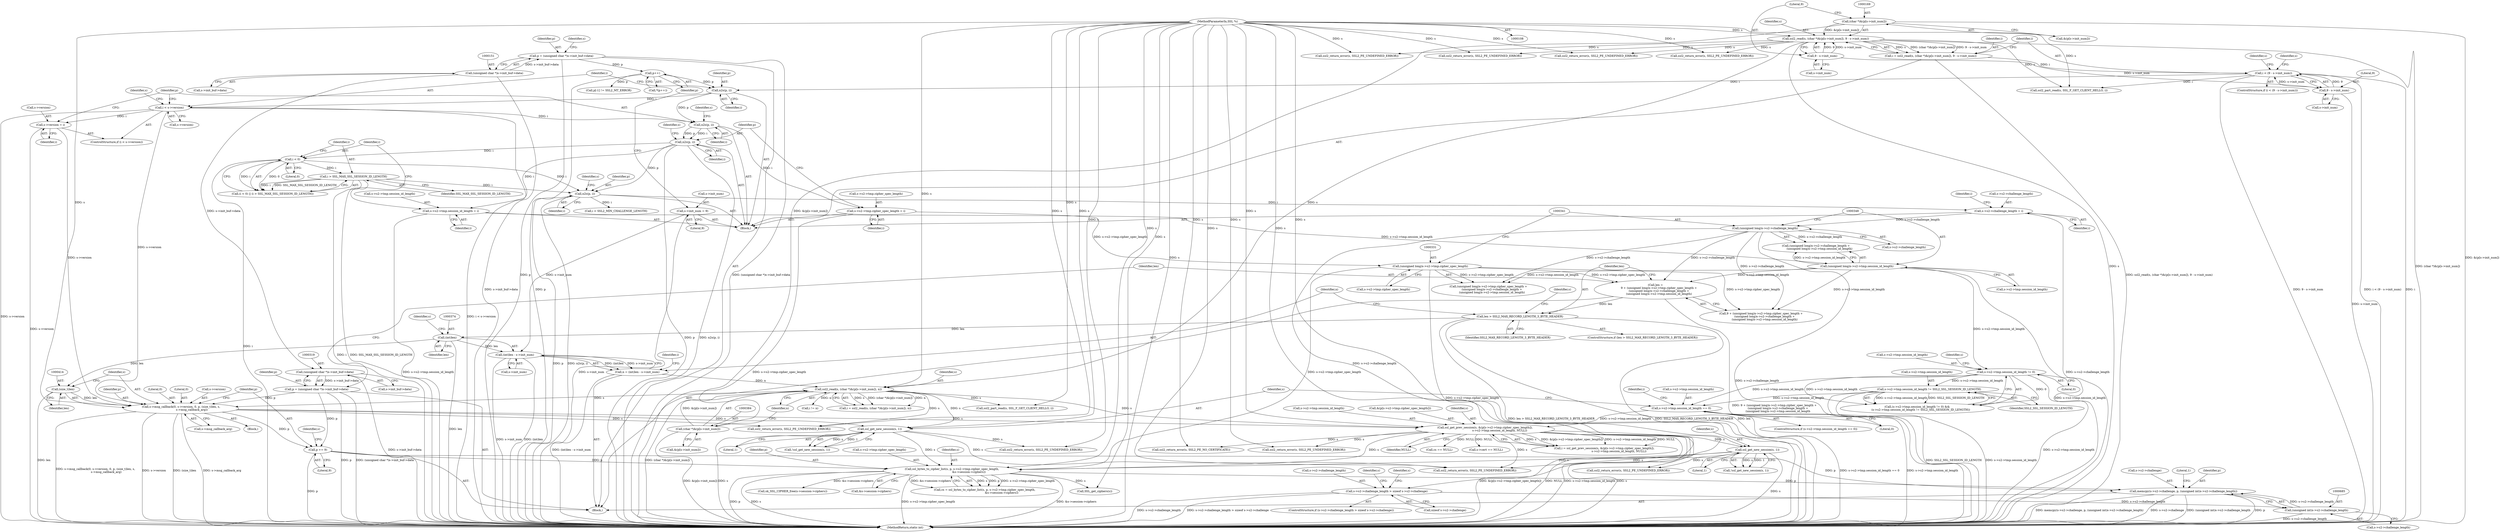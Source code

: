 digraph "0_openssl_d81a1600588b726c2bdccda7efad3cc7a87d6245@API" {
"1000677" [label="(Call,memcpy(s->s2->challenge, p, (unsigned int)s->s2->challenge_length))"];
"1000561" [label="(Call,ssl_bytes_to_cipher_list(s, p, s->s2->tmp.cipher_spec_length,\n                                      &s->session->ciphers))"];
"1000466" [label="(Call,ssl_get_new_session(s, 1))"];
"1000406" [label="(Call,s->msg_callback(0, s->version, 0, p, (size_t)len, s,\n                        s->msg_callback_arg))"];
"1000236" [label="(Call,s->version = i)"];
"1000231" [label="(Call,i < s->version)"];
"1000227" [label="(Call,n2s(p, i))"];
"1000202" [label="(Call,p++)"];
"1000148" [label="(Call,p = (unsigned char *)s->init_buf->data)"];
"1000150" [label="(Call,(unsigned char *)s->init_buf->data)"];
"1000182" [label="(Call,i < (9 - s->init_num))"];
"1000164" [label="(Call,i = ssl2_read(s, (char *)&(p[s->init_num]), 9 - s->init_num))"];
"1000166" [label="(Call,ssl2_read(s, (char *)&(p[s->init_num]), 9 - s->init_num))"];
"1000109" [label="(MethodParameterIn,SSL *s)"];
"1000168" [label="(Call,(char *)&(p[s->init_num]))"];
"1000176" [label="(Call,9 - s->init_num)"];
"1000184" [label="(Call,9 - s->init_num)"];
"1000316" [label="(Call,p = (unsigned char *)s->init_buf->data)"];
"1000318" [label="(Call,(unsigned char *)s->init_buf->data)"];
"1000413" [label="(Call,(size_t)len)"];
"1000373" [label="(Call,(int)len)"];
"1000357" [label="(Call,len > SSL2_MAX_RECORD_LENGTH_3_BYTE_HEADER)"];
"1000325" [label="(Call,len =\n        9 + (unsigned long)s->s2->tmp.cipher_spec_length +\n        (unsigned long)s->s2->challenge_length +\n        (unsigned long)s->s2->tmp.session_id_length)"];
"1000330" [label="(Call,(unsigned long)s->s2->tmp.cipher_spec_length)"];
"1000244" [label="(Call,s->s2->tmp.cipher_spec_length = i)"];
"1000241" [label="(Call,n2s(p, i))"];
"1000340" [label="(Call,(unsigned long)s->s2->challenge_length)"];
"1000286" [label="(Call,s->s2->challenge_length = i)"];
"1000283" [label="(Call,n2s(p, i))"];
"1000253" [label="(Call,n2s(p, i))"];
"1000267" [label="(Call,i < 0)"];
"1000270" [label="(Call,i > SSL_MAX_SSL_SESSION_ID_LENGTH)"];
"1000347" [label="(Call,(unsigned long)s->s2->tmp.session_id_length)"];
"1000256" [label="(Call,s->s2->tmp.session_id_length = i)"];
"1000381" [label="(Call,ssl2_read(s, (char *)&(p[s->init_num]), n))"];
"1000383" [label="(Call,(char *)&(p[s->init_num]))"];
"1000370" [label="(Call,n = (int)len - s->init_num)"];
"1000372" [label="(Call,(int)len - s->init_num)"];
"1000194" [label="(Call,s->init_num = 9)"];
"1000543" [label="(Call,ssl_get_new_session(s, 1))"];
"1000480" [label="(Call,ssl_get_prev_session(s, &(p[s->s2->tmp.cipher_spec_length]),\n                                 s->s2->tmp.session_id_length, NULL))"];
"1000454" [label="(Call,s->s2->tmp.session_id_length == 0)"];
"1000425" [label="(Call,s->s2->tmp.session_id_length != 0)"];
"1000434" [label="(Call,s->s2->tmp.session_id_length != SSL2_SSL_SESSION_ID_LENGTH)"];
"1000420" [label="(Call,p += 9)"];
"1000684" [label="(Call,(unsigned int)s->s2->challenge_length)"];
"1000655" [label="(Call,s->s2->challenge_length > sizeof s->s2->challenge)"];
"1000641" [label="(Call,sk_SSL_CIPHER_free(s->session->ciphers))"];
"1000465" [label="(Call,!ssl_get_new_session(s, 1))"];
"1000381" [label="(Call,ssl2_read(s, (char *)&(p[s->init_num]), n))"];
"1000668" [label="(Call,ssl2_return_error(s, SSL2_PE_UNDEFINED_ERROR))"];
"1000244" [label="(Call,s->s2->tmp.cipher_spec_length = i)"];
"1000296" [label="(Identifier,i)"];
"1000228" [label="(Identifier,p)"];
"1000195" [label="(Call,s->init_num)"];
"1000272" [label="(Identifier,SSL_MAX_SSL_SESSION_ID_LENGTH)"];
"1000481" [label="(Identifier,s)"];
"1000468" [label="(Literal,1)"];
"1000330" [label="(Call,(unsigned long)s->s2->tmp.cipher_spec_length)"];
"1000692" [label="(Literal,1)"];
"1000462" [label="(Literal,0)"];
"1000267" [label="(Call,i < 0)"];
"1000266" [label="(Call,(i < 0) || (i > SSL_MAX_SSL_SESSION_ID_LENGTH))"];
"1000177" [label="(Literal,9)"];
"1000422" [label="(Literal,9)"];
"1000150" [label="(Call,(unsigned char *)s->init_buf->data)"];
"1000478" [label="(Call,i = ssl_get_prev_session(s, &(p[s->s2->tmp.cipher_spec_length]),\n                                 s->s2->tmp.session_id_length, NULL))"];
"1000411" [label="(Literal,0)"];
"1000317" [label="(Identifier,p)"];
"1000571" [label="(Call,&s->session->ciphers)"];
"1000257" [label="(Call,s->s2->tmp.session_id_length)"];
"1000370" [label="(Call,n = (int)len - s->init_num)"];
"1000198" [label="(Literal,9)"];
"1000413" [label="(Call,(size_t)len)"];
"1000340" [label="(Call,(unsigned long)s->s2->challenge_length)"];
"1000342" [label="(Call,s->s2->challenge_length)"];
"1000241" [label="(Call,n2s(p, i))"];
"1000318" [label="(Call,(unsigned char *)s->init_buf->data)"];
"1000236" [label="(Call,s->version = i)"];
"1000393" [label="(Call,i != n)"];
"1000544" [label="(Identifier,s)"];
"1000543" [label="(Call,ssl_get_new_session(s, 1))"];
"1000684" [label="(Call,(unsigned int)s->s2->challenge_length)"];
"1000166" [label="(Call,ssl2_read(s, (char *)&(p[s->init_num]), 9 - s->init_num))"];
"1000181" [label="(ControlStructure,if (i < (9 - s->init_num)))"];
"1000302" [label="(Call,ssl2_return_error(s, SSL2_PE_UNDEFINED_ERROR))"];
"1000455" [label="(Call,s->s2->tmp.session_id_length)"];
"1000182" [label="(Call,i < (9 - s->init_num))"];
"1000385" [label="(Call,&(p[s->init_num]))"];
"1000194" [label="(Call,s->init_num = 9)"];
"1000424" [label="(Call,(s->s2->tmp.session_id_length != 0) &&\n        (s->s2->tmp.session_id_length != SSL2_SSL_SESSION_ID_LENGTH))"];
"1000578" [label="(Call,cs == NULL)"];
"1000320" [label="(Call,s->init_buf->data)"];
"1000391" [label="(Identifier,n)"];
"1000661" [label="(Call,sizeof s->s2->challenge)"];
"1000699" [label="(MethodReturn,static int)"];
"1000183" [label="(Identifier,i)"];
"1000669" [label="(Identifier,s)"];
"1000417" [label="(Call,s->msg_callback_arg)"];
"1000408" [label="(Call,s->version)"];
"1000242" [label="(Identifier,p)"];
"1000163" [label="(Block,)"];
"1000405" [label="(Block,)"];
"1000375" [label="(Identifier,len)"];
"1000203" [label="(Identifier,p)"];
"1000325" [label="(Call,len =\n        9 + (unsigned long)s->s2->tmp.cipher_spec_length +\n        (unsigned long)s->s2->challenge_length +\n        (unsigned long)s->s2->tmp.session_id_length)"];
"1000176" [label="(Call,9 - s->init_num)"];
"1000284" [label="(Identifier,p)"];
"1000233" [label="(Call,s->version)"];
"1000232" [label="(Identifier,i)"];
"1000240" [label="(Identifier,i)"];
"1000185" [label="(Literal,9)"];
"1000415" [label="(Identifier,len)"];
"1000260" [label="(Identifier,s)"];
"1000229" [label="(Identifier,i)"];
"1000252" [label="(Identifier,i)"];
"1000274" [label="(Call,ssl2_return_error(s, SSL2_PE_UNDEFINED_ERROR))"];
"1000442" [label="(Identifier,SSL2_SSL_SESSION_ID_LENGTH)"];
"1000683" [label="(Identifier,p)"];
"1000376" [label="(Call,s->init_num)"];
"1000470" [label="(Call,ssl2_return_error(s, SSL2_PE_UNDEFINED_ERROR))"];
"1000532" [label="(Call,ssl2_return_error(s, SSL2_PE_NO_CERTIFICATE))"];
"1000542" [label="(Call,!ssl_get_new_session(s, 1))"];
"1000152" [label="(Call,s->init_buf->data)"];
"1000207" [label="(Call,p[-1] != SSL2_MT_ERROR)"];
"1000238" [label="(Identifier,s)"];
"1000678" [label="(Call,s->s2->challenge)"];
"1000214" [label="(Call,ssl2_return_error(s, SSL2_PE_UNDEFINED_ERROR))"];
"1000285" [label="(Identifier,i)"];
"1000295" [label="(Call,i < SSL2_MIN_CHALLENGE_LENGTH)"];
"1000269" [label="(Literal,0)"];
"1000191" [label="(Identifier,s)"];
"1000255" [label="(Identifier,i)"];
"1000256" [label="(Call,s->s2->tmp.session_id_length = i)"];
"1000499" [label="(Identifier,NULL)"];
"1000416" [label="(Identifier,s)"];
"1000584" [label="(Call,SSL_get_ciphers(s))"];
"1000426" [label="(Call,s->s2->tmp.session_id_length)"];
"1000327" [label="(Call,9 + (unsigned long)s->s2->tmp.cipher_spec_length +\n        (unsigned long)s->s2->challenge_length +\n        (unsigned long)s->s2->tmp.session_id_length)"];
"1000438" [label="(Identifier,s)"];
"1000654" [label="(ControlStructure,if (s->s2->challenge_length > sizeof s->s2->challenge))"];
"1000563" [label="(Identifier,p)"];
"1000373" [label="(Call,(int)len)"];
"1000656" [label="(Call,s->s2->challenge_length)"];
"1000283" [label="(Call,n2s(p, i))"];
"1000237" [label="(Call,s->version)"];
"1000268" [label="(Identifier,i)"];
"1000110" [label="(Block,)"];
"1000412" [label="(Identifier,p)"];
"1000545" [label="(Literal,1)"];
"1000559" [label="(Call,cs = ssl_bytes_to_cipher_list(s, p, s->s2->tmp.cipher_spec_length,\n                                      &s->session->ciphers))"];
"1000466" [label="(Call,ssl_get_new_session(s, 1))"];
"1000170" [label="(Call,&(p[s->init_num]))"];
"1000253" [label="(Call,n2s(p, i))"];
"1000270" [label="(Call,i > SSL_MAX_SSL_SESSION_ID_LENGTH)"];
"1000421" [label="(Identifier,p)"];
"1000164" [label="(Call,i = ssl2_read(s, (char *)&(p[s->init_num]), 9 - s->init_num))"];
"1000254" [label="(Identifier,p)"];
"1000397" [label="(Call,ssl2_part_read(s, SSL_F_GET_CLIENT_HELLO, i))"];
"1000347" [label="(Call,(unsigned long)s->s2->tmp.session_id_length)"];
"1000383" [label="(Call,(char *)&(p[s->init_num]))"];
"1000357" [label="(Call,len > SSL2_MAX_RECORD_LENGTH_3_BYTE_HEADER)"];
"1000356" [label="(ControlStructure,if (len > SSL2_MAX_RECORD_LENGTH_3_BYTE_HEADER))"];
"1000349" [label="(Call,s->s2->tmp.session_id_length)"];
"1000165" [label="(Identifier,i)"];
"1000382" [label="(Identifier,s)"];
"1000202" [label="(Call,p++)"];
"1000287" [label="(Call,s->s2->challenge_length)"];
"1000425" [label="(Call,s->s2->tmp.session_id_length != 0)"];
"1000407" [label="(Literal,0)"];
"1000149" [label="(Identifier,p)"];
"1000371" [label="(Identifier,n)"];
"1000339" [label="(Call,(unsigned long)s->s2->challenge_length +\n        (unsigned long)s->s2->tmp.session_id_length)"];
"1000492" [label="(Call,s->s2->tmp.session_id_length)"];
"1000564" [label="(Call,s->s2->tmp.cipher_spec_length)"];
"1000326" [label="(Identifier,len)"];
"1000547" [label="(Call,ssl2_return_error(s, SSL2_PE_UNDEFINED_ERROR))"];
"1000479" [label="(Identifier,i)"];
"1000196" [label="(Identifier,s)"];
"1000433" [label="(Literal,0)"];
"1000231" [label="(Call,i < s->version)"];
"1000329" [label="(Call,(unsigned long)s->s2->tmp.cipher_spec_length +\n        (unsigned long)s->s2->challenge_length +\n        (unsigned long)s->s2->tmp.session_id_length)"];
"1000167" [label="(Identifier,s)"];
"1000248" [label="(Identifier,s)"];
"1000562" [label="(Identifier,s)"];
"1000148" [label="(Call,p = (unsigned char *)s->init_buf->data)"];
"1000286" [label="(Call,s->s2->challenge_length = i)"];
"1000289" [label="(Identifier,s)"];
"1000380" [label="(Identifier,i)"];
"1000454" [label="(Call,s->s2->tmp.session_id_length == 0)"];
"1000243" [label="(Identifier,i)"];
"1000361" [label="(Call,ssl2_return_error(s, SSL2_PE_UNDEFINED_ERROR))"];
"1000109" [label="(MethodParameterIn,SSL *s)"];
"1000190" [label="(Call,ssl2_part_read(s, SSL_F_GET_CLIENT_HELLO, i))"];
"1000372" [label="(Call,(int)len - s->init_num)"];
"1000480" [label="(Call,ssl_get_prev_session(s, &(p[s->s2->tmp.cipher_spec_length]),\n                                 s->s2->tmp.session_id_length, NULL))"];
"1000680" [label="(Identifier,s)"];
"1000526" [label="(Call,s->cert == NULL)"];
"1000168" [label="(Call,(char *)&(p[s->init_num]))"];
"1000316" [label="(Call,p = (unsigned char *)s->init_buf->data)"];
"1000227" [label="(Call,n2s(p, i))"];
"1000186" [label="(Call,s->init_num)"];
"1000359" [label="(Identifier,SSL2_MAX_RECORD_LENGTH_3_BYTE_HEADER)"];
"1000332" [label="(Call,s->s2->tmp.cipher_spec_length)"];
"1000467" [label="(Identifier,s)"];
"1000160" [label="(Identifier,s)"];
"1000517" [label="(Call,ssl2_return_error(s, SSL2_PE_UNDEFINED_ERROR))"];
"1000406" [label="(Call,s->msg_callback(0, s->version, 0, p, (size_t)len, s,\n                        s->msg_callback_arg))"];
"1000377" [label="(Identifier,s)"];
"1000655" [label="(Call,s->s2->challenge_length > sizeof s->s2->challenge)"];
"1000230" [label="(ControlStructure,if (i < s->version))"];
"1000184" [label="(Call,9 - s->init_num)"];
"1000429" [label="(Identifier,s)"];
"1000271" [label="(Identifier,i)"];
"1000292" [label="(Identifier,i)"];
"1000201" [label="(Call,*(p++))"];
"1000178" [label="(Call,s->init_num)"];
"1000561" [label="(Call,ssl_bytes_to_cipher_list(s, p, s->s2->tmp.cipher_spec_length,\n                                      &s->session->ciphers))"];
"1000420" [label="(Call,p += 9)"];
"1000677" [label="(Call,memcpy(s->s2->challenge, p, (unsigned int)s->s2->challenge_length))"];
"1000453" [label="(ControlStructure,if (s->s2->tmp.session_id_length == 0))"];
"1000482" [label="(Call,&(p[s->s2->tmp.cipher_spec_length]))"];
"1000264" [label="(Identifier,i)"];
"1000444" [label="(Call,ssl2_return_error(s, SSL2_PE_UNDEFINED_ERROR))"];
"1000245" [label="(Call,s->s2->tmp.cipher_spec_length)"];
"1000686" [label="(Call,s->s2->challenge_length)"];
"1000434" [label="(Call,s->s2->tmp.session_id_length != SSL2_SSL_SESSION_ID_LENGTH)"];
"1000435" [label="(Call,s->s2->tmp.session_id_length)"];
"1000379" [label="(Call,i = ssl2_read(s, (char *)&(p[s->init_num]), n))"];
"1000362" [label="(Identifier,s)"];
"1000358" [label="(Identifier,len)"];
"1000677" -> "1000110"  [label="AST: "];
"1000677" -> "1000684"  [label="CFG: "];
"1000678" -> "1000677"  [label="AST: "];
"1000683" -> "1000677"  [label="AST: "];
"1000684" -> "1000677"  [label="AST: "];
"1000692" -> "1000677"  [label="CFG: "];
"1000677" -> "1000699"  [label="DDG: memcpy(s->s2->challenge, p, (unsigned int)s->s2->challenge_length)"];
"1000677" -> "1000699"  [label="DDG: s->s2->challenge"];
"1000677" -> "1000699"  [label="DDG: (unsigned int)s->s2->challenge_length"];
"1000677" -> "1000699"  [label="DDG: p"];
"1000561" -> "1000677"  [label="DDG: p"];
"1000420" -> "1000677"  [label="DDG: p"];
"1000684" -> "1000677"  [label="DDG: s->s2->challenge_length"];
"1000561" -> "1000559"  [label="AST: "];
"1000561" -> "1000571"  [label="CFG: "];
"1000562" -> "1000561"  [label="AST: "];
"1000563" -> "1000561"  [label="AST: "];
"1000564" -> "1000561"  [label="AST: "];
"1000571" -> "1000561"  [label="AST: "];
"1000559" -> "1000561"  [label="CFG: "];
"1000561" -> "1000699"  [label="DDG: &s->session->ciphers"];
"1000561" -> "1000699"  [label="DDG: p"];
"1000561" -> "1000699"  [label="DDG: s"];
"1000561" -> "1000699"  [label="DDG: s->s2->tmp.cipher_spec_length"];
"1000561" -> "1000559"  [label="DDG: s"];
"1000561" -> "1000559"  [label="DDG: p"];
"1000561" -> "1000559"  [label="DDG: s->s2->tmp.cipher_spec_length"];
"1000561" -> "1000559"  [label="DDG: &s->session->ciphers"];
"1000466" -> "1000561"  [label="DDG: s"];
"1000543" -> "1000561"  [label="DDG: s"];
"1000480" -> "1000561"  [label="DDG: s"];
"1000109" -> "1000561"  [label="DDG: s"];
"1000420" -> "1000561"  [label="DDG: p"];
"1000330" -> "1000561"  [label="DDG: s->s2->tmp.cipher_spec_length"];
"1000561" -> "1000584"  [label="DDG: s"];
"1000561" -> "1000641"  [label="DDG: &s->session->ciphers"];
"1000466" -> "1000465"  [label="AST: "];
"1000466" -> "1000468"  [label="CFG: "];
"1000467" -> "1000466"  [label="AST: "];
"1000468" -> "1000466"  [label="AST: "];
"1000465" -> "1000466"  [label="CFG: "];
"1000466" -> "1000699"  [label="DDG: s"];
"1000466" -> "1000465"  [label="DDG: s"];
"1000466" -> "1000465"  [label="DDG: 1"];
"1000406" -> "1000466"  [label="DDG: s"];
"1000381" -> "1000466"  [label="DDG: s"];
"1000109" -> "1000466"  [label="DDG: s"];
"1000466" -> "1000470"  [label="DDG: s"];
"1000466" -> "1000668"  [label="DDG: s"];
"1000406" -> "1000405"  [label="AST: "];
"1000406" -> "1000417"  [label="CFG: "];
"1000407" -> "1000406"  [label="AST: "];
"1000408" -> "1000406"  [label="AST: "];
"1000411" -> "1000406"  [label="AST: "];
"1000412" -> "1000406"  [label="AST: "];
"1000413" -> "1000406"  [label="AST: "];
"1000416" -> "1000406"  [label="AST: "];
"1000417" -> "1000406"  [label="AST: "];
"1000421" -> "1000406"  [label="CFG: "];
"1000406" -> "1000699"  [label="DDG: s->version"];
"1000406" -> "1000699"  [label="DDG: (size_t)len"];
"1000406" -> "1000699"  [label="DDG: s->msg_callback_arg"];
"1000406" -> "1000699"  [label="DDG: s->msg_callback(0, s->version, 0, p, (size_t)len, s,\n                        s->msg_callback_arg)"];
"1000236" -> "1000406"  [label="DDG: s->version"];
"1000231" -> "1000406"  [label="DDG: s->version"];
"1000316" -> "1000406"  [label="DDG: p"];
"1000413" -> "1000406"  [label="DDG: len"];
"1000381" -> "1000406"  [label="DDG: s"];
"1000109" -> "1000406"  [label="DDG: s"];
"1000406" -> "1000420"  [label="DDG: p"];
"1000406" -> "1000444"  [label="DDG: s"];
"1000406" -> "1000480"  [label="DDG: s"];
"1000236" -> "1000230"  [label="AST: "];
"1000236" -> "1000240"  [label="CFG: "];
"1000237" -> "1000236"  [label="AST: "];
"1000240" -> "1000236"  [label="AST: "];
"1000242" -> "1000236"  [label="CFG: "];
"1000236" -> "1000699"  [label="DDG: s->version"];
"1000231" -> "1000236"  [label="DDG: i"];
"1000231" -> "1000230"  [label="AST: "];
"1000231" -> "1000233"  [label="CFG: "];
"1000232" -> "1000231"  [label="AST: "];
"1000233" -> "1000231"  [label="AST: "];
"1000238" -> "1000231"  [label="CFG: "];
"1000242" -> "1000231"  [label="CFG: "];
"1000231" -> "1000699"  [label="DDG: s->version"];
"1000231" -> "1000699"  [label="DDG: i < s->version"];
"1000227" -> "1000231"  [label="DDG: i"];
"1000231" -> "1000241"  [label="DDG: i"];
"1000227" -> "1000163"  [label="AST: "];
"1000227" -> "1000229"  [label="CFG: "];
"1000228" -> "1000227"  [label="AST: "];
"1000229" -> "1000227"  [label="AST: "];
"1000232" -> "1000227"  [label="CFG: "];
"1000202" -> "1000227"  [label="DDG: p"];
"1000182" -> "1000227"  [label="DDG: i"];
"1000227" -> "1000241"  [label="DDG: p"];
"1000202" -> "1000201"  [label="AST: "];
"1000202" -> "1000203"  [label="CFG: "];
"1000203" -> "1000202"  [label="AST: "];
"1000201" -> "1000202"  [label="CFG: "];
"1000202" -> "1000699"  [label="DDG: p"];
"1000148" -> "1000202"  [label="DDG: p"];
"1000202" -> "1000207"  [label="DDG: p"];
"1000148" -> "1000110"  [label="AST: "];
"1000148" -> "1000150"  [label="CFG: "];
"1000149" -> "1000148"  [label="AST: "];
"1000150" -> "1000148"  [label="AST: "];
"1000160" -> "1000148"  [label="CFG: "];
"1000148" -> "1000699"  [label="DDG: p"];
"1000148" -> "1000699"  [label="DDG: (unsigned char *)s->init_buf->data"];
"1000150" -> "1000148"  [label="DDG: s->init_buf->data"];
"1000150" -> "1000152"  [label="CFG: "];
"1000151" -> "1000150"  [label="AST: "];
"1000152" -> "1000150"  [label="AST: "];
"1000150" -> "1000699"  [label="DDG: s->init_buf->data"];
"1000150" -> "1000318"  [label="DDG: s->init_buf->data"];
"1000182" -> "1000181"  [label="AST: "];
"1000182" -> "1000184"  [label="CFG: "];
"1000183" -> "1000182"  [label="AST: "];
"1000184" -> "1000182"  [label="AST: "];
"1000191" -> "1000182"  [label="CFG: "];
"1000196" -> "1000182"  [label="CFG: "];
"1000182" -> "1000699"  [label="DDG: i < (9 - s->init_num)"];
"1000182" -> "1000699"  [label="DDG: 9 - s->init_num"];
"1000182" -> "1000699"  [label="DDG: i"];
"1000164" -> "1000182"  [label="DDG: i"];
"1000184" -> "1000182"  [label="DDG: 9"];
"1000184" -> "1000182"  [label="DDG: s->init_num"];
"1000182" -> "1000190"  [label="DDG: i"];
"1000164" -> "1000163"  [label="AST: "];
"1000164" -> "1000166"  [label="CFG: "];
"1000165" -> "1000164"  [label="AST: "];
"1000166" -> "1000164"  [label="AST: "];
"1000183" -> "1000164"  [label="CFG: "];
"1000164" -> "1000699"  [label="DDG: ssl2_read(s, (char *)&(p[s->init_num]), 9 - s->init_num)"];
"1000166" -> "1000164"  [label="DDG: s"];
"1000166" -> "1000164"  [label="DDG: (char *)&(p[s->init_num])"];
"1000166" -> "1000164"  [label="DDG: 9 - s->init_num"];
"1000166" -> "1000176"  [label="CFG: "];
"1000167" -> "1000166"  [label="AST: "];
"1000168" -> "1000166"  [label="AST: "];
"1000176" -> "1000166"  [label="AST: "];
"1000166" -> "1000699"  [label="DDG: (char *)&(p[s->init_num])"];
"1000166" -> "1000699"  [label="DDG: s"];
"1000109" -> "1000166"  [label="DDG: s"];
"1000168" -> "1000166"  [label="DDG: &(p[s->init_num])"];
"1000176" -> "1000166"  [label="DDG: 9"];
"1000176" -> "1000166"  [label="DDG: s->init_num"];
"1000166" -> "1000190"  [label="DDG: s"];
"1000166" -> "1000214"  [label="DDG: s"];
"1000166" -> "1000274"  [label="DDG: s"];
"1000166" -> "1000302"  [label="DDG: s"];
"1000166" -> "1000361"  [label="DDG: s"];
"1000166" -> "1000381"  [label="DDG: s"];
"1000109" -> "1000108"  [label="AST: "];
"1000109" -> "1000699"  [label="DDG: s"];
"1000109" -> "1000190"  [label="DDG: s"];
"1000109" -> "1000214"  [label="DDG: s"];
"1000109" -> "1000274"  [label="DDG: s"];
"1000109" -> "1000302"  [label="DDG: s"];
"1000109" -> "1000361"  [label="DDG: s"];
"1000109" -> "1000381"  [label="DDG: s"];
"1000109" -> "1000397"  [label="DDG: s"];
"1000109" -> "1000444"  [label="DDG: s"];
"1000109" -> "1000470"  [label="DDG: s"];
"1000109" -> "1000480"  [label="DDG: s"];
"1000109" -> "1000517"  [label="DDG: s"];
"1000109" -> "1000532"  [label="DDG: s"];
"1000109" -> "1000543"  [label="DDG: s"];
"1000109" -> "1000547"  [label="DDG: s"];
"1000109" -> "1000584"  [label="DDG: s"];
"1000109" -> "1000668"  [label="DDG: s"];
"1000168" -> "1000170"  [label="CFG: "];
"1000169" -> "1000168"  [label="AST: "];
"1000170" -> "1000168"  [label="AST: "];
"1000177" -> "1000168"  [label="CFG: "];
"1000168" -> "1000699"  [label="DDG: &(p[s->init_num])"];
"1000168" -> "1000383"  [label="DDG: &(p[s->init_num])"];
"1000176" -> "1000178"  [label="CFG: "];
"1000177" -> "1000176"  [label="AST: "];
"1000178" -> "1000176"  [label="AST: "];
"1000176" -> "1000184"  [label="DDG: s->init_num"];
"1000184" -> "1000186"  [label="CFG: "];
"1000185" -> "1000184"  [label="AST: "];
"1000186" -> "1000184"  [label="AST: "];
"1000184" -> "1000699"  [label="DDG: s->init_num"];
"1000316" -> "1000110"  [label="AST: "];
"1000316" -> "1000318"  [label="CFG: "];
"1000317" -> "1000316"  [label="AST: "];
"1000318" -> "1000316"  [label="AST: "];
"1000326" -> "1000316"  [label="CFG: "];
"1000316" -> "1000699"  [label="DDG: (unsigned char *)s->init_buf->data"];
"1000316" -> "1000699"  [label="DDG: p"];
"1000318" -> "1000316"  [label="DDG: s->init_buf->data"];
"1000316" -> "1000420"  [label="DDG: p"];
"1000318" -> "1000320"  [label="CFG: "];
"1000319" -> "1000318"  [label="AST: "];
"1000320" -> "1000318"  [label="AST: "];
"1000318" -> "1000699"  [label="DDG: s->init_buf->data"];
"1000413" -> "1000415"  [label="CFG: "];
"1000414" -> "1000413"  [label="AST: "];
"1000415" -> "1000413"  [label="AST: "];
"1000416" -> "1000413"  [label="CFG: "];
"1000413" -> "1000699"  [label="DDG: len"];
"1000373" -> "1000413"  [label="DDG: len"];
"1000373" -> "1000372"  [label="AST: "];
"1000373" -> "1000375"  [label="CFG: "];
"1000374" -> "1000373"  [label="AST: "];
"1000375" -> "1000373"  [label="AST: "];
"1000377" -> "1000373"  [label="CFG: "];
"1000373" -> "1000699"  [label="DDG: len"];
"1000373" -> "1000372"  [label="DDG: len"];
"1000357" -> "1000373"  [label="DDG: len"];
"1000357" -> "1000356"  [label="AST: "];
"1000357" -> "1000359"  [label="CFG: "];
"1000358" -> "1000357"  [label="AST: "];
"1000359" -> "1000357"  [label="AST: "];
"1000362" -> "1000357"  [label="CFG: "];
"1000371" -> "1000357"  [label="CFG: "];
"1000357" -> "1000699"  [label="DDG: len > SSL2_MAX_RECORD_LENGTH_3_BYTE_HEADER"];
"1000357" -> "1000699"  [label="DDG: len"];
"1000357" -> "1000699"  [label="DDG: SSL2_MAX_RECORD_LENGTH_3_BYTE_HEADER"];
"1000325" -> "1000357"  [label="DDG: len"];
"1000325" -> "1000110"  [label="AST: "];
"1000325" -> "1000327"  [label="CFG: "];
"1000326" -> "1000325"  [label="AST: "];
"1000327" -> "1000325"  [label="AST: "];
"1000358" -> "1000325"  [label="CFG: "];
"1000325" -> "1000699"  [label="DDG: 9 + (unsigned long)s->s2->tmp.cipher_spec_length +\n        (unsigned long)s->s2->challenge_length +\n        (unsigned long)s->s2->tmp.session_id_length"];
"1000330" -> "1000325"  [label="DDG: s->s2->tmp.cipher_spec_length"];
"1000340" -> "1000325"  [label="DDG: s->s2->challenge_length"];
"1000347" -> "1000325"  [label="DDG: s->s2->tmp.session_id_length"];
"1000330" -> "1000329"  [label="AST: "];
"1000330" -> "1000332"  [label="CFG: "];
"1000331" -> "1000330"  [label="AST: "];
"1000332" -> "1000330"  [label="AST: "];
"1000341" -> "1000330"  [label="CFG: "];
"1000330" -> "1000699"  [label="DDG: s->s2->tmp.cipher_spec_length"];
"1000330" -> "1000327"  [label="DDG: s->s2->tmp.cipher_spec_length"];
"1000330" -> "1000329"  [label="DDG: s->s2->tmp.cipher_spec_length"];
"1000244" -> "1000330"  [label="DDG: s->s2->tmp.cipher_spec_length"];
"1000244" -> "1000163"  [label="AST: "];
"1000244" -> "1000252"  [label="CFG: "];
"1000245" -> "1000244"  [label="AST: "];
"1000252" -> "1000244"  [label="AST: "];
"1000254" -> "1000244"  [label="CFG: "];
"1000244" -> "1000699"  [label="DDG: s->s2->tmp.cipher_spec_length"];
"1000241" -> "1000244"  [label="DDG: i"];
"1000241" -> "1000163"  [label="AST: "];
"1000241" -> "1000243"  [label="CFG: "];
"1000242" -> "1000241"  [label="AST: "];
"1000243" -> "1000241"  [label="AST: "];
"1000248" -> "1000241"  [label="CFG: "];
"1000241" -> "1000253"  [label="DDG: p"];
"1000241" -> "1000253"  [label="DDG: i"];
"1000340" -> "1000339"  [label="AST: "];
"1000340" -> "1000342"  [label="CFG: "];
"1000341" -> "1000340"  [label="AST: "];
"1000342" -> "1000340"  [label="AST: "];
"1000348" -> "1000340"  [label="CFG: "];
"1000340" -> "1000699"  [label="DDG: s->s2->challenge_length"];
"1000340" -> "1000327"  [label="DDG: s->s2->challenge_length"];
"1000340" -> "1000329"  [label="DDG: s->s2->challenge_length"];
"1000340" -> "1000339"  [label="DDG: s->s2->challenge_length"];
"1000286" -> "1000340"  [label="DDG: s->s2->challenge_length"];
"1000340" -> "1000655"  [label="DDG: s->s2->challenge_length"];
"1000286" -> "1000163"  [label="AST: "];
"1000286" -> "1000292"  [label="CFG: "];
"1000287" -> "1000286"  [label="AST: "];
"1000292" -> "1000286"  [label="AST: "];
"1000296" -> "1000286"  [label="CFG: "];
"1000286" -> "1000699"  [label="DDG: s->s2->challenge_length"];
"1000283" -> "1000286"  [label="DDG: i"];
"1000283" -> "1000163"  [label="AST: "];
"1000283" -> "1000285"  [label="CFG: "];
"1000284" -> "1000283"  [label="AST: "];
"1000285" -> "1000283"  [label="AST: "];
"1000289" -> "1000283"  [label="CFG: "];
"1000283" -> "1000699"  [label="DDG: p"];
"1000283" -> "1000699"  [label="DDG: n2s(p, i)"];
"1000253" -> "1000283"  [label="DDG: p"];
"1000267" -> "1000283"  [label="DDG: i"];
"1000270" -> "1000283"  [label="DDG: i"];
"1000283" -> "1000295"  [label="DDG: i"];
"1000253" -> "1000163"  [label="AST: "];
"1000253" -> "1000255"  [label="CFG: "];
"1000254" -> "1000253"  [label="AST: "];
"1000255" -> "1000253"  [label="AST: "];
"1000260" -> "1000253"  [label="CFG: "];
"1000253" -> "1000699"  [label="DDG: n2s(p, i)"];
"1000253" -> "1000699"  [label="DDG: p"];
"1000253" -> "1000256"  [label="DDG: i"];
"1000253" -> "1000267"  [label="DDG: i"];
"1000267" -> "1000266"  [label="AST: "];
"1000267" -> "1000269"  [label="CFG: "];
"1000268" -> "1000267"  [label="AST: "];
"1000269" -> "1000267"  [label="AST: "];
"1000271" -> "1000267"  [label="CFG: "];
"1000266" -> "1000267"  [label="CFG: "];
"1000267" -> "1000699"  [label="DDG: i"];
"1000267" -> "1000266"  [label="DDG: i"];
"1000267" -> "1000266"  [label="DDG: 0"];
"1000267" -> "1000270"  [label="DDG: i"];
"1000270" -> "1000266"  [label="AST: "];
"1000270" -> "1000272"  [label="CFG: "];
"1000271" -> "1000270"  [label="AST: "];
"1000272" -> "1000270"  [label="AST: "];
"1000266" -> "1000270"  [label="CFG: "];
"1000270" -> "1000699"  [label="DDG: SSL_MAX_SSL_SESSION_ID_LENGTH"];
"1000270" -> "1000699"  [label="DDG: i"];
"1000270" -> "1000266"  [label="DDG: i"];
"1000270" -> "1000266"  [label="DDG: SSL_MAX_SSL_SESSION_ID_LENGTH"];
"1000347" -> "1000339"  [label="AST: "];
"1000347" -> "1000349"  [label="CFG: "];
"1000348" -> "1000347"  [label="AST: "];
"1000349" -> "1000347"  [label="AST: "];
"1000339" -> "1000347"  [label="CFG: "];
"1000347" -> "1000699"  [label="DDG: s->s2->tmp.session_id_length"];
"1000347" -> "1000327"  [label="DDG: s->s2->tmp.session_id_length"];
"1000347" -> "1000329"  [label="DDG: s->s2->tmp.session_id_length"];
"1000347" -> "1000339"  [label="DDG: s->s2->tmp.session_id_length"];
"1000256" -> "1000347"  [label="DDG: s->s2->tmp.session_id_length"];
"1000347" -> "1000425"  [label="DDG: s->s2->tmp.session_id_length"];
"1000256" -> "1000163"  [label="AST: "];
"1000256" -> "1000264"  [label="CFG: "];
"1000257" -> "1000256"  [label="AST: "];
"1000264" -> "1000256"  [label="AST: "];
"1000268" -> "1000256"  [label="CFG: "];
"1000256" -> "1000699"  [label="DDG: s->s2->tmp.session_id_length"];
"1000381" -> "1000379"  [label="AST: "];
"1000381" -> "1000391"  [label="CFG: "];
"1000382" -> "1000381"  [label="AST: "];
"1000383" -> "1000381"  [label="AST: "];
"1000391" -> "1000381"  [label="AST: "];
"1000379" -> "1000381"  [label="CFG: "];
"1000381" -> "1000699"  [label="DDG: (char *)&(p[s->init_num])"];
"1000381" -> "1000379"  [label="DDG: s"];
"1000381" -> "1000379"  [label="DDG: (char *)&(p[s->init_num])"];
"1000381" -> "1000379"  [label="DDG: n"];
"1000383" -> "1000381"  [label="DDG: &(p[s->init_num])"];
"1000370" -> "1000381"  [label="DDG: n"];
"1000381" -> "1000393"  [label="DDG: n"];
"1000381" -> "1000397"  [label="DDG: s"];
"1000381" -> "1000444"  [label="DDG: s"];
"1000381" -> "1000480"  [label="DDG: s"];
"1000383" -> "1000385"  [label="CFG: "];
"1000384" -> "1000383"  [label="AST: "];
"1000385" -> "1000383"  [label="AST: "];
"1000391" -> "1000383"  [label="CFG: "];
"1000383" -> "1000699"  [label="DDG: &(p[s->init_num])"];
"1000370" -> "1000110"  [label="AST: "];
"1000370" -> "1000372"  [label="CFG: "];
"1000371" -> "1000370"  [label="AST: "];
"1000372" -> "1000370"  [label="AST: "];
"1000380" -> "1000370"  [label="CFG: "];
"1000370" -> "1000699"  [label="DDG: (int)len - s->init_num"];
"1000372" -> "1000370"  [label="DDG: (int)len"];
"1000372" -> "1000370"  [label="DDG: s->init_num"];
"1000372" -> "1000376"  [label="CFG: "];
"1000376" -> "1000372"  [label="AST: "];
"1000372" -> "1000699"  [label="DDG: s->init_num"];
"1000372" -> "1000699"  [label="DDG: (int)len"];
"1000194" -> "1000372"  [label="DDG: s->init_num"];
"1000194" -> "1000163"  [label="AST: "];
"1000194" -> "1000198"  [label="CFG: "];
"1000195" -> "1000194"  [label="AST: "];
"1000198" -> "1000194"  [label="AST: "];
"1000203" -> "1000194"  [label="CFG: "];
"1000194" -> "1000699"  [label="DDG: s->init_num"];
"1000543" -> "1000542"  [label="AST: "];
"1000543" -> "1000545"  [label="CFG: "];
"1000544" -> "1000543"  [label="AST: "];
"1000545" -> "1000543"  [label="AST: "];
"1000542" -> "1000543"  [label="CFG: "];
"1000543" -> "1000699"  [label="DDG: s"];
"1000543" -> "1000542"  [label="DDG: s"];
"1000543" -> "1000542"  [label="DDG: 1"];
"1000480" -> "1000543"  [label="DDG: s"];
"1000543" -> "1000547"  [label="DDG: s"];
"1000543" -> "1000668"  [label="DDG: s"];
"1000480" -> "1000478"  [label="AST: "];
"1000480" -> "1000499"  [label="CFG: "];
"1000481" -> "1000480"  [label="AST: "];
"1000482" -> "1000480"  [label="AST: "];
"1000492" -> "1000480"  [label="AST: "];
"1000499" -> "1000480"  [label="AST: "];
"1000478" -> "1000480"  [label="CFG: "];
"1000480" -> "1000699"  [label="DDG: NULL"];
"1000480" -> "1000699"  [label="DDG: s->s2->tmp.session_id_length"];
"1000480" -> "1000699"  [label="DDG: s"];
"1000480" -> "1000699"  [label="DDG: &(p[s->s2->tmp.cipher_spec_length])"];
"1000480" -> "1000478"  [label="DDG: s"];
"1000480" -> "1000478"  [label="DDG: &(p[s->s2->tmp.cipher_spec_length])"];
"1000480" -> "1000478"  [label="DDG: s->s2->tmp.session_id_length"];
"1000480" -> "1000478"  [label="DDG: NULL"];
"1000454" -> "1000480"  [label="DDG: s->s2->tmp.session_id_length"];
"1000480" -> "1000517"  [label="DDG: s"];
"1000480" -> "1000526"  [label="DDG: NULL"];
"1000480" -> "1000532"  [label="DDG: s"];
"1000480" -> "1000578"  [label="DDG: NULL"];
"1000480" -> "1000668"  [label="DDG: s"];
"1000454" -> "1000453"  [label="AST: "];
"1000454" -> "1000462"  [label="CFG: "];
"1000455" -> "1000454"  [label="AST: "];
"1000462" -> "1000454"  [label="AST: "];
"1000467" -> "1000454"  [label="CFG: "];
"1000479" -> "1000454"  [label="CFG: "];
"1000454" -> "1000699"  [label="DDG: s->s2->tmp.session_id_length"];
"1000454" -> "1000699"  [label="DDG: s->s2->tmp.session_id_length == 0"];
"1000425" -> "1000454"  [label="DDG: s->s2->tmp.session_id_length"];
"1000434" -> "1000454"  [label="DDG: s->s2->tmp.session_id_length"];
"1000425" -> "1000424"  [label="AST: "];
"1000425" -> "1000433"  [label="CFG: "];
"1000426" -> "1000425"  [label="AST: "];
"1000433" -> "1000425"  [label="AST: "];
"1000438" -> "1000425"  [label="CFG: "];
"1000424" -> "1000425"  [label="CFG: "];
"1000425" -> "1000699"  [label="DDG: s->s2->tmp.session_id_length"];
"1000425" -> "1000424"  [label="DDG: s->s2->tmp.session_id_length"];
"1000425" -> "1000424"  [label="DDG: 0"];
"1000425" -> "1000434"  [label="DDG: s->s2->tmp.session_id_length"];
"1000434" -> "1000424"  [label="AST: "];
"1000434" -> "1000442"  [label="CFG: "];
"1000435" -> "1000434"  [label="AST: "];
"1000442" -> "1000434"  [label="AST: "];
"1000424" -> "1000434"  [label="CFG: "];
"1000434" -> "1000699"  [label="DDG: SSL2_SSL_SESSION_ID_LENGTH"];
"1000434" -> "1000699"  [label="DDG: s->s2->tmp.session_id_length"];
"1000434" -> "1000424"  [label="DDG: s->s2->tmp.session_id_length"];
"1000434" -> "1000424"  [label="DDG: SSL2_SSL_SESSION_ID_LENGTH"];
"1000420" -> "1000110"  [label="AST: "];
"1000420" -> "1000422"  [label="CFG: "];
"1000421" -> "1000420"  [label="AST: "];
"1000422" -> "1000420"  [label="AST: "];
"1000429" -> "1000420"  [label="CFG: "];
"1000420" -> "1000699"  [label="DDG: p"];
"1000684" -> "1000686"  [label="CFG: "];
"1000685" -> "1000684"  [label="AST: "];
"1000686" -> "1000684"  [label="AST: "];
"1000684" -> "1000699"  [label="DDG: s->s2->challenge_length"];
"1000655" -> "1000684"  [label="DDG: s->s2->challenge_length"];
"1000655" -> "1000654"  [label="AST: "];
"1000655" -> "1000661"  [label="CFG: "];
"1000656" -> "1000655"  [label="AST: "];
"1000661" -> "1000655"  [label="AST: "];
"1000669" -> "1000655"  [label="CFG: "];
"1000680" -> "1000655"  [label="CFG: "];
"1000655" -> "1000699"  [label="DDG: s->s2->challenge_length"];
"1000655" -> "1000699"  [label="DDG: s->s2->challenge_length > sizeof s->s2->challenge"];
}
